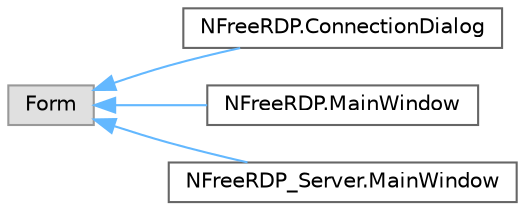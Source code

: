 digraph "Graphical Class Hierarchy"
{
 // LATEX_PDF_SIZE
  bgcolor="transparent";
  edge [fontname=Helvetica,fontsize=10,labelfontname=Helvetica,labelfontsize=10];
  node [fontname=Helvetica,fontsize=10,shape=box,height=0.2,width=0.4];
  rankdir="LR";
  Node0 [id="Node000000",label="Form",height=0.2,width=0.4,color="grey60", fillcolor="#E0E0E0", style="filled",tooltip=" "];
  Node0 -> Node1 [id="edge160_Node000000_Node000001",dir="back",color="steelblue1",style="solid",tooltip=" "];
  Node1 [id="Node000001",label="NFreeRDP.ConnectionDialog",height=0.2,width=0.4,color="grey40", fillcolor="white", style="filled",URL="$class_n_free_r_d_p_1_1_connection_dialog.html",tooltip=" "];
  Node0 -> Node2 [id="edge161_Node000000_Node000002",dir="back",color="steelblue1",style="solid",tooltip=" "];
  Node2 [id="Node000002",label="NFreeRDP.MainWindow",height=0.2,width=0.4,color="grey40", fillcolor="white", style="filled",URL="$class_n_free_r_d_p_1_1_main_window.html",tooltip=" "];
  Node0 -> Node3 [id="edge162_Node000000_Node000003",dir="back",color="steelblue1",style="solid",tooltip=" "];
  Node3 [id="Node000003",label="NFreeRDP_Server.MainWindow",height=0.2,width=0.4,color="grey40", fillcolor="white", style="filled",URL="$class_n_free_r_d_p___server_1_1_main_window.html",tooltip=" "];
}
